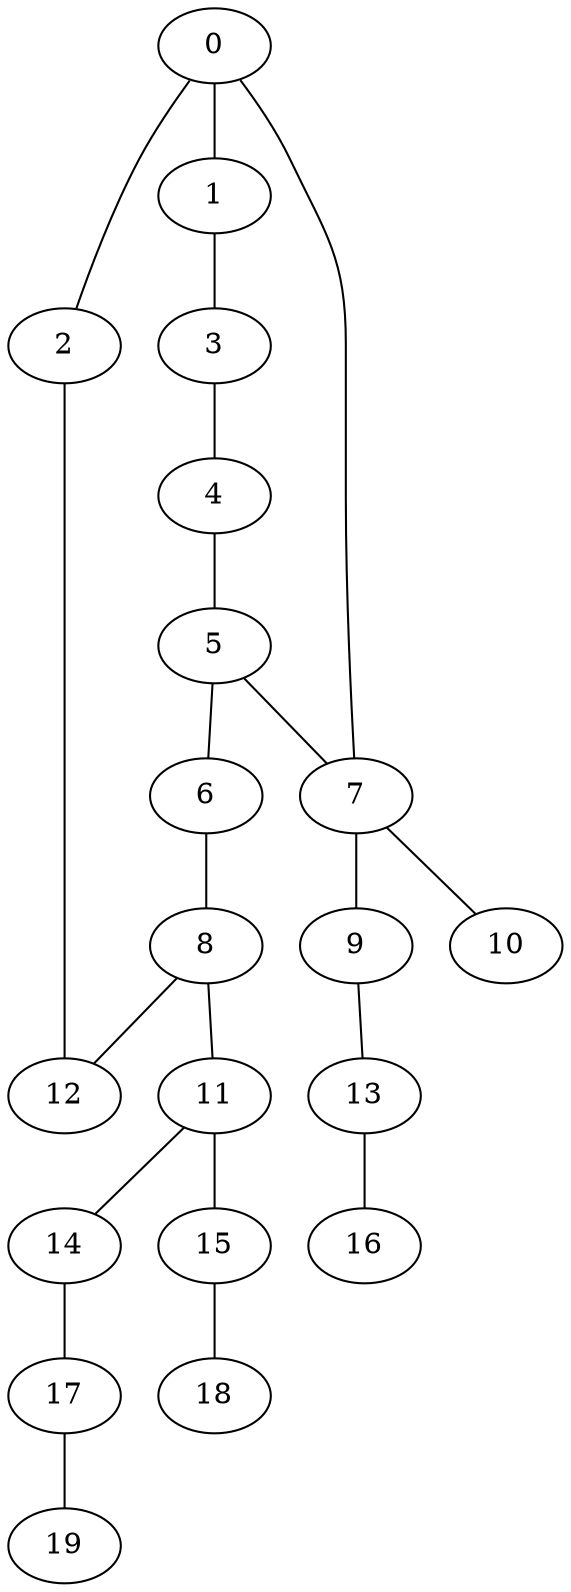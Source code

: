 
graph graphname {
    0 -- 1
0 -- 2
0 -- 7
1 -- 3
2 -- 12
3 -- 4
4 -- 5
5 -- 6
5 -- 7
6 -- 8
7 -- 9
7 -- 10
8 -- 11
8 -- 12
9 -- 13
11 -- 14
11 -- 15
13 -- 16
14 -- 17
15 -- 18
17 -- 19

}
